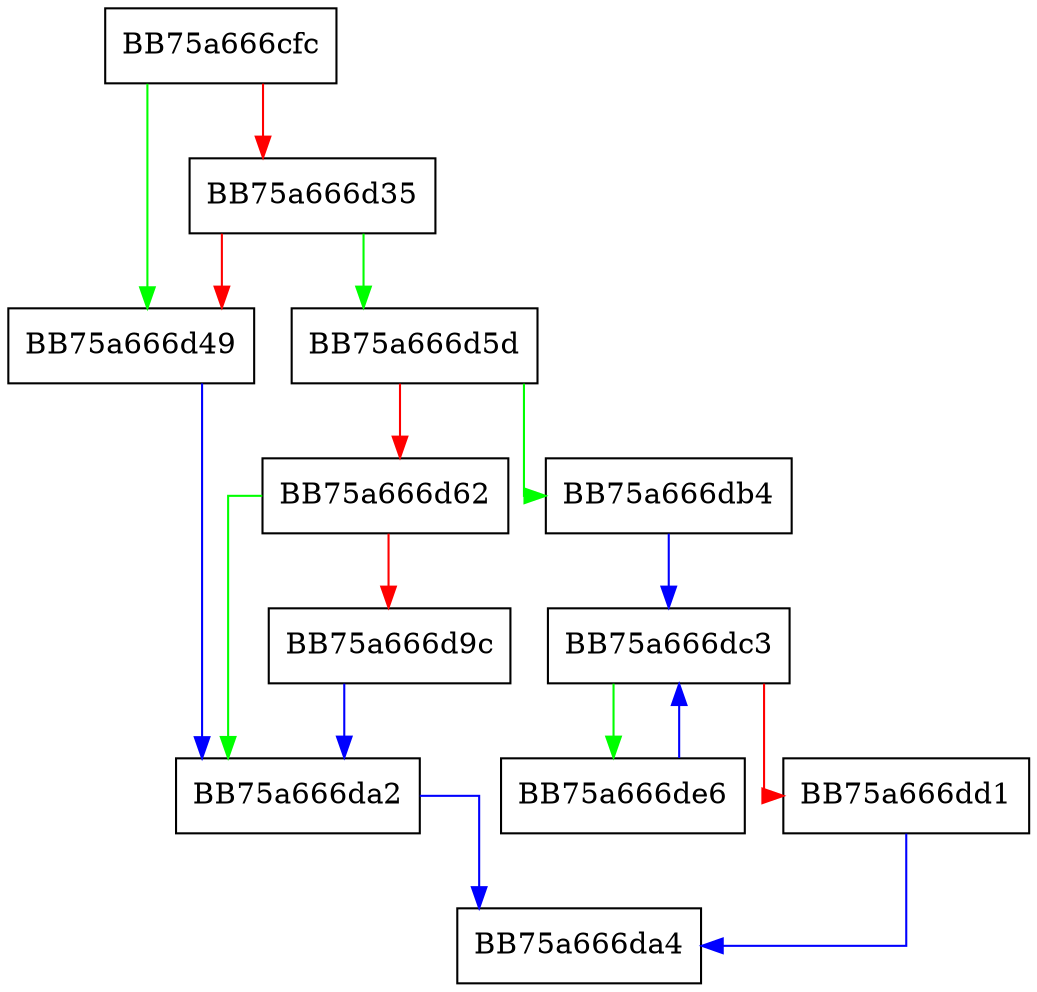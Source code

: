 digraph parse_backref {
  node [shape="box"];
  graph [splines=ortho];
  BB75a666cfc -> BB75a666d49 [color="green"];
  BB75a666cfc -> BB75a666d35 [color="red"];
  BB75a666d35 -> BB75a666d5d [color="green"];
  BB75a666d35 -> BB75a666d49 [color="red"];
  BB75a666d49 -> BB75a666da2 [color="blue"];
  BB75a666d5d -> BB75a666db4 [color="green"];
  BB75a666d5d -> BB75a666d62 [color="red"];
  BB75a666d62 -> BB75a666da2 [color="green"];
  BB75a666d62 -> BB75a666d9c [color="red"];
  BB75a666d9c -> BB75a666da2 [color="blue"];
  BB75a666da2 -> BB75a666da4 [color="blue"];
  BB75a666db4 -> BB75a666dc3 [color="blue"];
  BB75a666dc3 -> BB75a666de6 [color="green"];
  BB75a666dc3 -> BB75a666dd1 [color="red"];
  BB75a666dd1 -> BB75a666da4 [color="blue"];
  BB75a666de6 -> BB75a666dc3 [color="blue"];
}